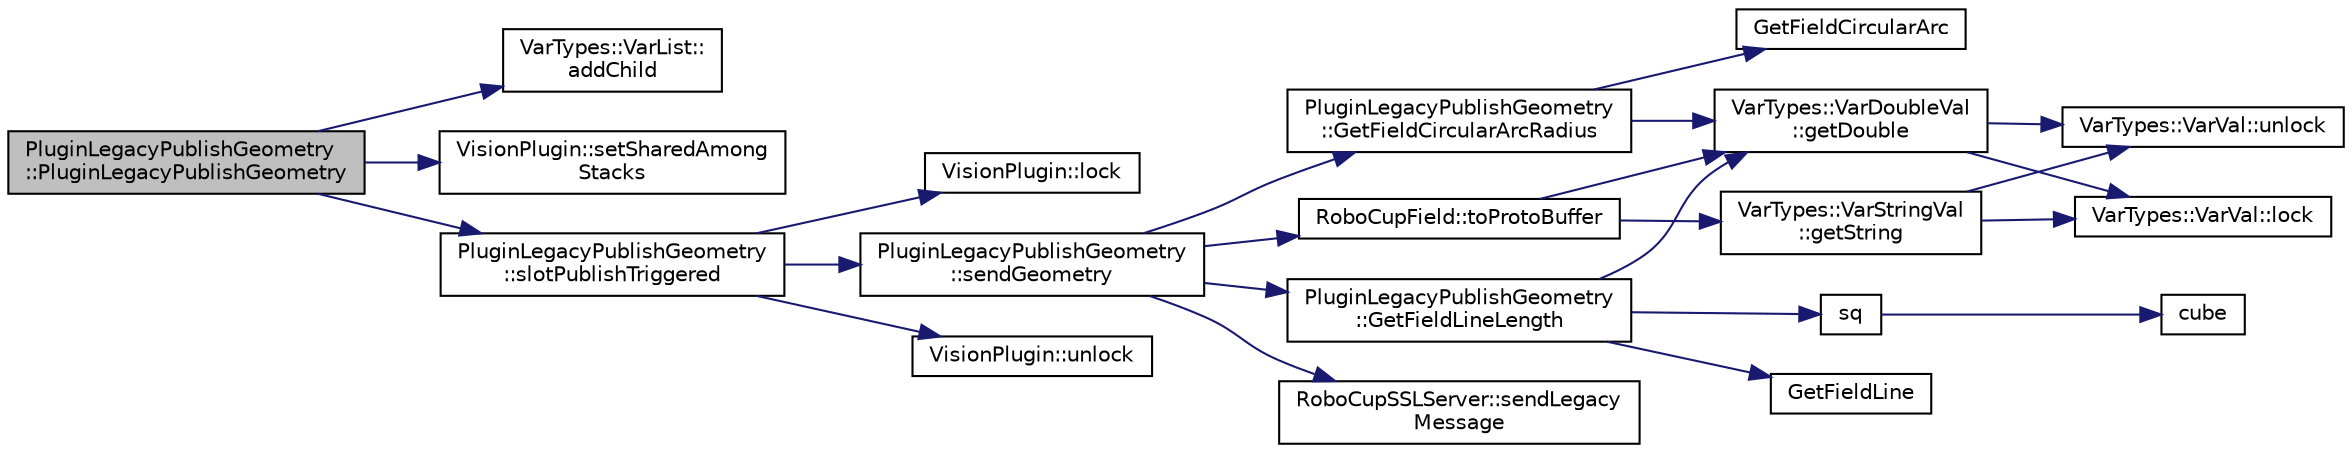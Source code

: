 digraph "PluginLegacyPublishGeometry::PluginLegacyPublishGeometry"
{
 // INTERACTIVE_SVG=YES
  edge [fontname="Helvetica",fontsize="10",labelfontname="Helvetica",labelfontsize="10"];
  node [fontname="Helvetica",fontsize="10",shape=record];
  rankdir="LR";
  Node1 [label="PluginLegacyPublishGeometry\l::PluginLegacyPublishGeometry",height=0.2,width=0.4,color="black", fillcolor="grey75", style="filled", fontcolor="black"];
  Node1 -> Node2 [color="midnightblue",fontsize="10",style="solid",fontname="Helvetica"];
  Node2 [label="VarTypes::VarList::\laddChild",height=0.2,width=0.4,color="black", fillcolor="white", style="filled",URL="$d1/d74/class_var_types_1_1_var_list.html#a1c6779a59721a6f67634f28e77d639b1",tooltip="adds a VarType item to the end of the list. "];
  Node1 -> Node3 [color="midnightblue",fontsize="10",style="solid",fontname="Helvetica"];
  Node3 [label="VisionPlugin::setSharedAmong\lStacks",height=0.2,width=0.4,color="black", fillcolor="white", style="filled",URL="$d8/d1e/class_vision_plugin.html#a92ca9c5cd3ae37b342229fb980734d80"];
  Node1 -> Node4 [color="midnightblue",fontsize="10",style="solid",fontname="Helvetica"];
  Node4 [label="PluginLegacyPublishGeometry\l::slotPublishTriggered",height=0.2,width=0.4,color="black", fillcolor="white", style="filled",URL="$da/da8/class_plugin_legacy_publish_geometry.html#a298abe557fb26dbb5e147d7e742cbe75"];
  Node4 -> Node5 [color="midnightblue",fontsize="10",style="solid",fontname="Helvetica"];
  Node5 [label="VisionPlugin::lock",height=0.2,width=0.4,color="black", fillcolor="white", style="filled",URL="$d8/d1e/class_vision_plugin.html#aa2c1e8154280af786e0a683fc2dacd48"];
  Node4 -> Node6 [color="midnightblue",fontsize="10",style="solid",fontname="Helvetica"];
  Node6 [label="PluginLegacyPublishGeometry\l::sendGeometry",height=0.2,width=0.4,color="black", fillcolor="white", style="filled",URL="$da/da8/class_plugin_legacy_publish_geometry.html#ab3a19abff7ed07a1980e2ba3f839b0dc"];
  Node6 -> Node7 [color="midnightblue",fontsize="10",style="solid",fontname="Helvetica"];
  Node7 [label="RoboCupField::toProtoBuffer",height=0.2,width=0.4,color="black", fillcolor="white", style="filled",URL="$d2/d6f/class_robo_cup_field.html#a7dc325f8d2dfbc14b243d7dab4791cf6"];
  Node7 -> Node8 [color="midnightblue",fontsize="10",style="solid",fontname="Helvetica"];
  Node8 [label="VarTypes::VarStringVal\l::getString",height=0.2,width=0.4,color="black", fillcolor="white", style="filled",URL="$db/d2f/class_var_types_1_1_var_string_val.html#a4f8461fed9d174b500b03a944e357b6f"];
  Node8 -> Node9 [color="midnightblue",fontsize="10",style="solid",fontname="Helvetica"];
  Node9 [label="VarTypes::VarVal::lock",height=0.2,width=0.4,color="black", fillcolor="white", style="filled",URL="$d6/de8/class_var_types_1_1_var_val.html#a687df377b593f5ab5ac0b26d22728d4a"];
  Node8 -> Node10 [color="midnightblue",fontsize="10",style="solid",fontname="Helvetica"];
  Node10 [label="VarTypes::VarVal::unlock",height=0.2,width=0.4,color="black", fillcolor="white", style="filled",URL="$d6/de8/class_var_types_1_1_var_val.html#a6f1d886beb58366ce6c157b224ff26f8"];
  Node7 -> Node11 [color="midnightblue",fontsize="10",style="solid",fontname="Helvetica"];
  Node11 [label="VarTypes::VarDoubleVal\l::getDouble",height=0.2,width=0.4,color="black", fillcolor="white", style="filled",URL="$db/d0f/class_var_types_1_1_var_double_val.html#aa5c9acfc3658e012d84481b9292a0b12",tooltip="get the value of this data-type "];
  Node11 -> Node9 [color="midnightblue",fontsize="10",style="solid",fontname="Helvetica"];
  Node11 -> Node10 [color="midnightblue",fontsize="10",style="solid",fontname="Helvetica"];
  Node6 -> Node12 [color="midnightblue",fontsize="10",style="solid",fontname="Helvetica"];
  Node12 [label="PluginLegacyPublishGeometry\l::GetFieldCircularArcRadius",height=0.2,width=0.4,color="black", fillcolor="white", style="filled",URL="$da/da8/class_plugin_legacy_publish_geometry.html#a22f7e6e139d11ec9e105395eff6ef589"];
  Node12 -> Node13 [color="midnightblue",fontsize="10",style="solid",fontname="Helvetica"];
  Node13 [label="GetFieldCircularArc",height=0.2,width=0.4,color="black", fillcolor="white", style="filled",URL="$d8/d71/plugin__legacypublishgeometry_8cpp.html#a63a7badb1d376c290048a41c8df4c0be"];
  Node12 -> Node11 [color="midnightblue",fontsize="10",style="solid",fontname="Helvetica"];
  Node6 -> Node14 [color="midnightblue",fontsize="10",style="solid",fontname="Helvetica"];
  Node14 [label="PluginLegacyPublishGeometry\l::GetFieldLineLength",height=0.2,width=0.4,color="black", fillcolor="white", style="filled",URL="$da/da8/class_plugin_legacy_publish_geometry.html#a2cff78af90f93bac211d5d893039d373"];
  Node14 -> Node15 [color="midnightblue",fontsize="10",style="solid",fontname="Helvetica"];
  Node15 [label="GetFieldLine",height=0.2,width=0.4,color="black", fillcolor="white", style="filled",URL="$d8/d71/plugin__legacypublishgeometry_8cpp.html#af299c1ef234322ecde9c3653d5539cbe"];
  Node14 -> Node16 [color="midnightblue",fontsize="10",style="solid",fontname="Helvetica"];
  Node16 [label="sq",height=0.2,width=0.4,color="black", fillcolor="white", style="filled",URL="$d0/d36/ssl-vision_2src_2shared_2util_2util_8h.html#a3b1068ff735e10f55f41821d89366a33"];
  Node16 -> Node17 [color="midnightblue",fontsize="10",style="solid",fontname="Helvetica"];
  Node17 [label="cube",height=0.2,width=0.4,color="black", fillcolor="white", style="filled",URL="$d0/d36/ssl-vision_2src_2shared_2util_2util_8h.html#aa6b59015782f26bdfcd1b9660fb471e2"];
  Node14 -> Node11 [color="midnightblue",fontsize="10",style="solid",fontname="Helvetica"];
  Node6 -> Node18 [color="midnightblue",fontsize="10",style="solid",fontname="Helvetica"];
  Node18 [label="RoboCupSSLServer::sendLegacy\lMessage",height=0.2,width=0.4,color="black", fillcolor="white", style="filled",URL="$d7/db4/class_robo_cup_s_s_l_server.html#a9121316925f5e0288abc1f1bfe8c5fdf"];
  Node4 -> Node19 [color="midnightblue",fontsize="10",style="solid",fontname="Helvetica"];
  Node19 [label="VisionPlugin::unlock",height=0.2,width=0.4,color="black", fillcolor="white", style="filled",URL="$d8/d1e/class_vision_plugin.html#aad346bc1f6d4ea4930df2f07b9eed6d8"];
}
